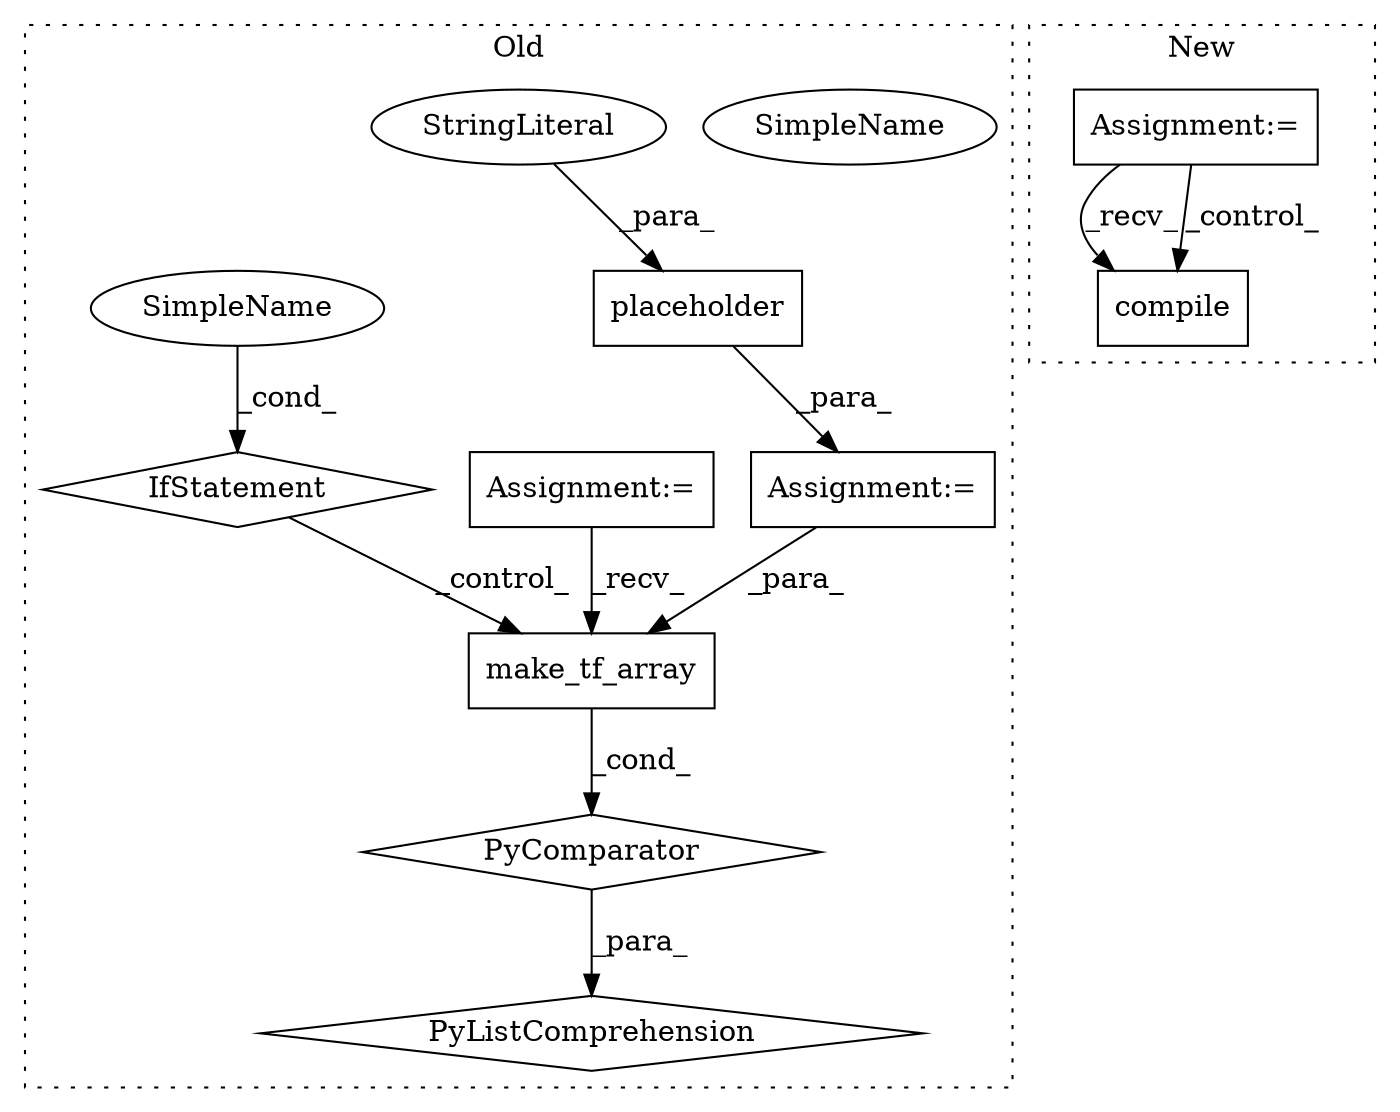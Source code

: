 digraph G {
subgraph cluster0 {
1 [label="IfStatement" a="25" s="13616" l="72" shape="diamond"];
3 [label="make_tf_array" a="32" s="13468,13488" l="14,1" shape="box"];
4 [label="PyComparator" a="113" s="13616" l="72" shape="diamond"];
5 [label="SimpleName" a="42" s="13683" l="5" shape="ellipse"];
6 [label="placeholder" a="32" s="13423,13444" l="12,1" shape="box"];
7 [label="PyListComprehension" a="109" s="13466" l="230" shape="diamond"];
8 [label="StringLiteral" a="45" s="13435" l="9" shape="ellipse"];
9 [label="Assignment:=" a="7" s="13411" l="1" shape="box"];
10 [label="Assignment:=" a="7" s="13616" l="72" shape="box"];
12 [label="SimpleName" a="42" s="13683" l="5" shape="ellipse"];
label = "Old";
style="dotted";
}
subgraph cluster1 {
2 [label="compile" a="32" s="12685" l="9" shape="box"];
11 [label="Assignment:=" a="7" s="12531,12671" l="57,2" shape="box"];
label = "New";
style="dotted";
}
1 -> 3 [label="_control_"];
3 -> 4 [label="_cond_"];
4 -> 7 [label="_para_"];
6 -> 9 [label="_para_"];
8 -> 6 [label="_para_"];
9 -> 3 [label="_para_"];
10 -> 3 [label="_recv_"];
11 -> 2 [label="_recv_"];
11 -> 2 [label="_control_"];
12 -> 1 [label="_cond_"];
}